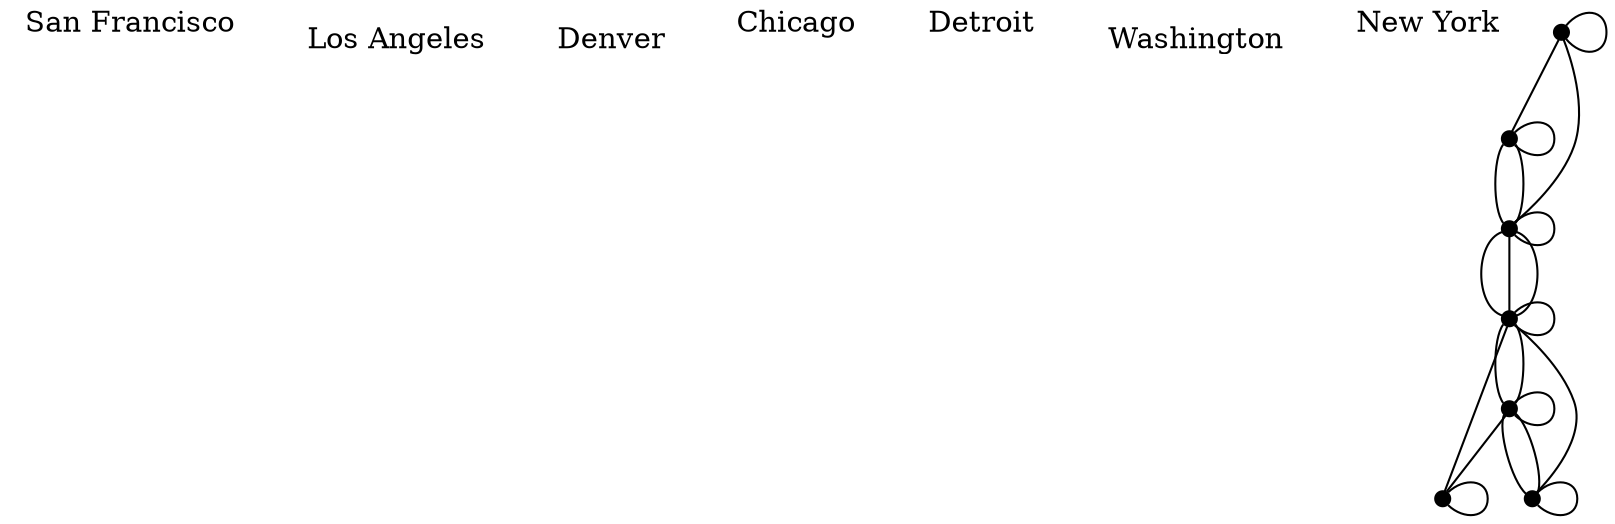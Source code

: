 /* Trang 537 */
/* Hinh 3 */

graph G {
    node [shape=plaintext,width=.1,height=.1,fixedsize=false,fillcolor="black"];
    "San Francisco" [pos="0,.2!", labelloc="t"];
    "Los Angeles" [pos="1,-1.2!", labelloc="b"];
    "Denver" [pos="2,0.7!", labelloc="b"];
    "Chicago" [pos="4,0.1!", labelloc="t"];
    "Detroit" [pos="5,1.7!", labelloc="t"];
    "Washington" [pos="6,-.7!", labelloc="b"];
    "New York" [pos="7,1.2!", labelloc="t"];
    
    node [shape=point,width=.1,height=.1,fixedsize=true,fillcolor="black",fontsize="1"];
    
    "San Francisco__" [pos="0,0!", labelloc="t", fontcolor="white"];
    "Los Angeles__" [pos="1,-1!", labelloc="b", fontcolor="white"];
    "Denver__" [pos="2,0.3!", labelloc="b", fontcolor="white"];
    "Chicago__" [pos="4,0.5!", labelloc="t", fontcolor="white"];
    "Detroit__" [pos="5,1.5!", labelloc="t", fontcolor="white"];
    "Washington__" [pos="6,-.5!", labelloc="b", fontcolor="white"];
    "New York__" [pos="7,1!", labelloc="t", fontcolor="white"];
    
    "San Francisco__" -- "San Francisco__";
    "San Francisco__" -- "Los Angeles__";
    "San Francisco__" -- "Denver__";
    
    "Los Angeles__" -- "Los Angeles__"
    "Los Angeles__" -- "Denver__";
    "Los Angeles__" -- "Denver__";
    
    "Denver__" -- "Denver__";
    "Denver__" -- "Chicago__";
    "Denver__" -- "Chicago__";
    "Denver__" -- "Chicago__";
    
    "Chicago__" -- "Chicago__";
    "Chicago__" -- "Detroit__";
    "Chicago__" -- "New York__";
    "Chicago__" -- "New York__";
    "Chicago__" -- "Washington__";
    
    "Detroit__" -- "Detroit__";
    
    "New York__" -- "New York__";
    "New York__" -- "Detroit__";
    "New York__" -- "Washington__";
    "New York__" -- "Washington__";
    
    "Washington__" -- "Washington__";
}